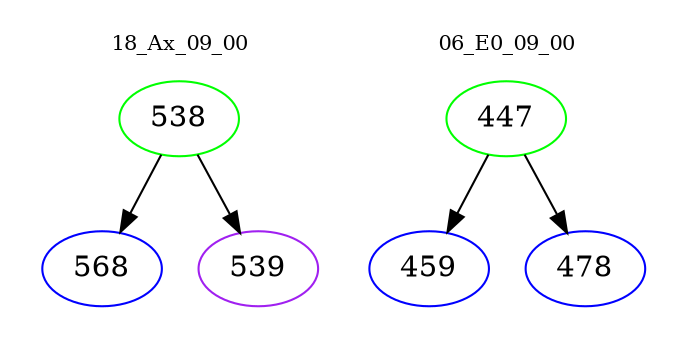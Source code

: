 digraph{
subgraph cluster_0 {
color = white
label = "18_Ax_09_00";
fontsize=10;
T0_538 [label="538", color="green"]
T0_538 -> T0_568 [color="black"]
T0_568 [label="568", color="blue"]
T0_538 -> T0_539 [color="black"]
T0_539 [label="539", color="purple"]
}
subgraph cluster_1 {
color = white
label = "06_E0_09_00";
fontsize=10;
T1_447 [label="447", color="green"]
T1_447 -> T1_459 [color="black"]
T1_459 [label="459", color="blue"]
T1_447 -> T1_478 [color="black"]
T1_478 [label="478", color="blue"]
}
}

